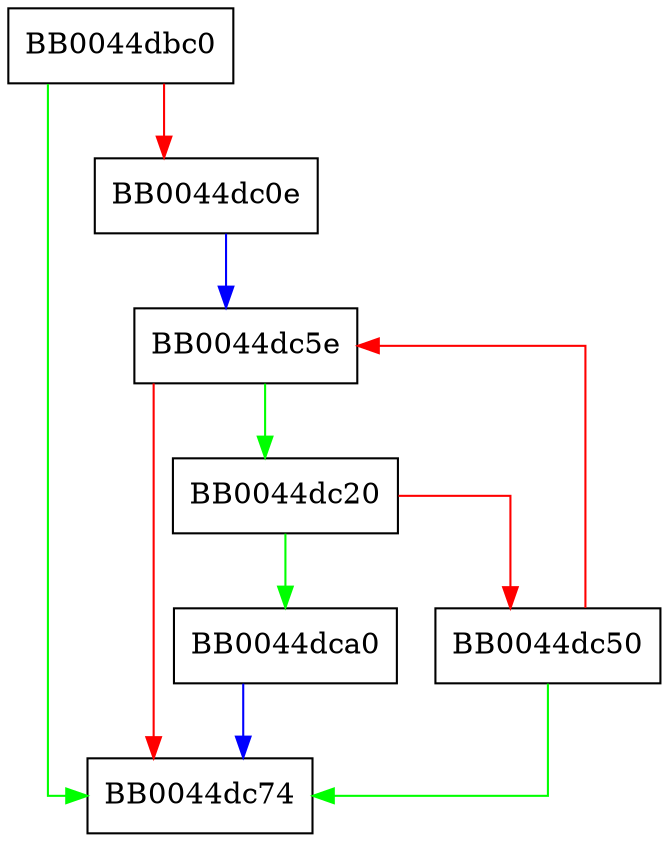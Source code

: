 digraph SIG_sign_loop {
  node [shape="box"];
  graph [splines=ortho];
  BB0044dbc0 -> BB0044dc74 [color="green"];
  BB0044dbc0 -> BB0044dc0e [color="red"];
  BB0044dc0e -> BB0044dc5e [color="blue"];
  BB0044dc20 -> BB0044dca0 [color="green"];
  BB0044dc20 -> BB0044dc50 [color="red"];
  BB0044dc50 -> BB0044dc74 [color="green"];
  BB0044dc50 -> BB0044dc5e [color="red"];
  BB0044dc5e -> BB0044dc20 [color="green"];
  BB0044dc5e -> BB0044dc74 [color="red"];
  BB0044dca0 -> BB0044dc74 [color="blue"];
}
